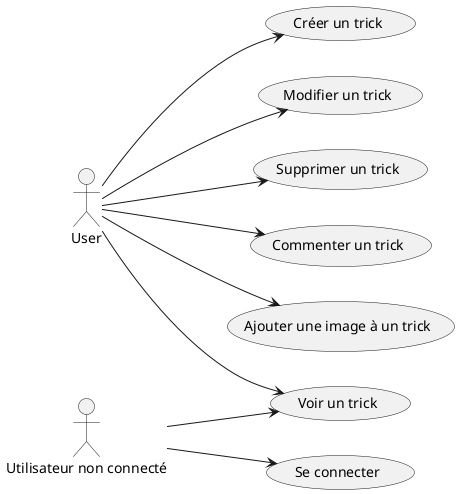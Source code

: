 @startuml
left to right direction
actor User
actor "Utilisateur non connecté" as Guest

usecase "Créer un trick" as UC_Create
usecase "Modifier un trick" as UC_Edit
usecase "Supprimer un trick" as UC_Delete
usecase "Voir un trick" as UC_View
usecase "Commenter un trick" as UC_Comment
usecase "Ajouter une image à un trick" as UC_AddImage
usecase "Se connecter" as UC_Login

Guest --> UC_View
User --> UC_View

Guest --> UC_Login
User --> UC_Create
User --> UC_Edit
User --> UC_Delete
User --> UC_Comment
User --> UC_AddImage

@enduml
